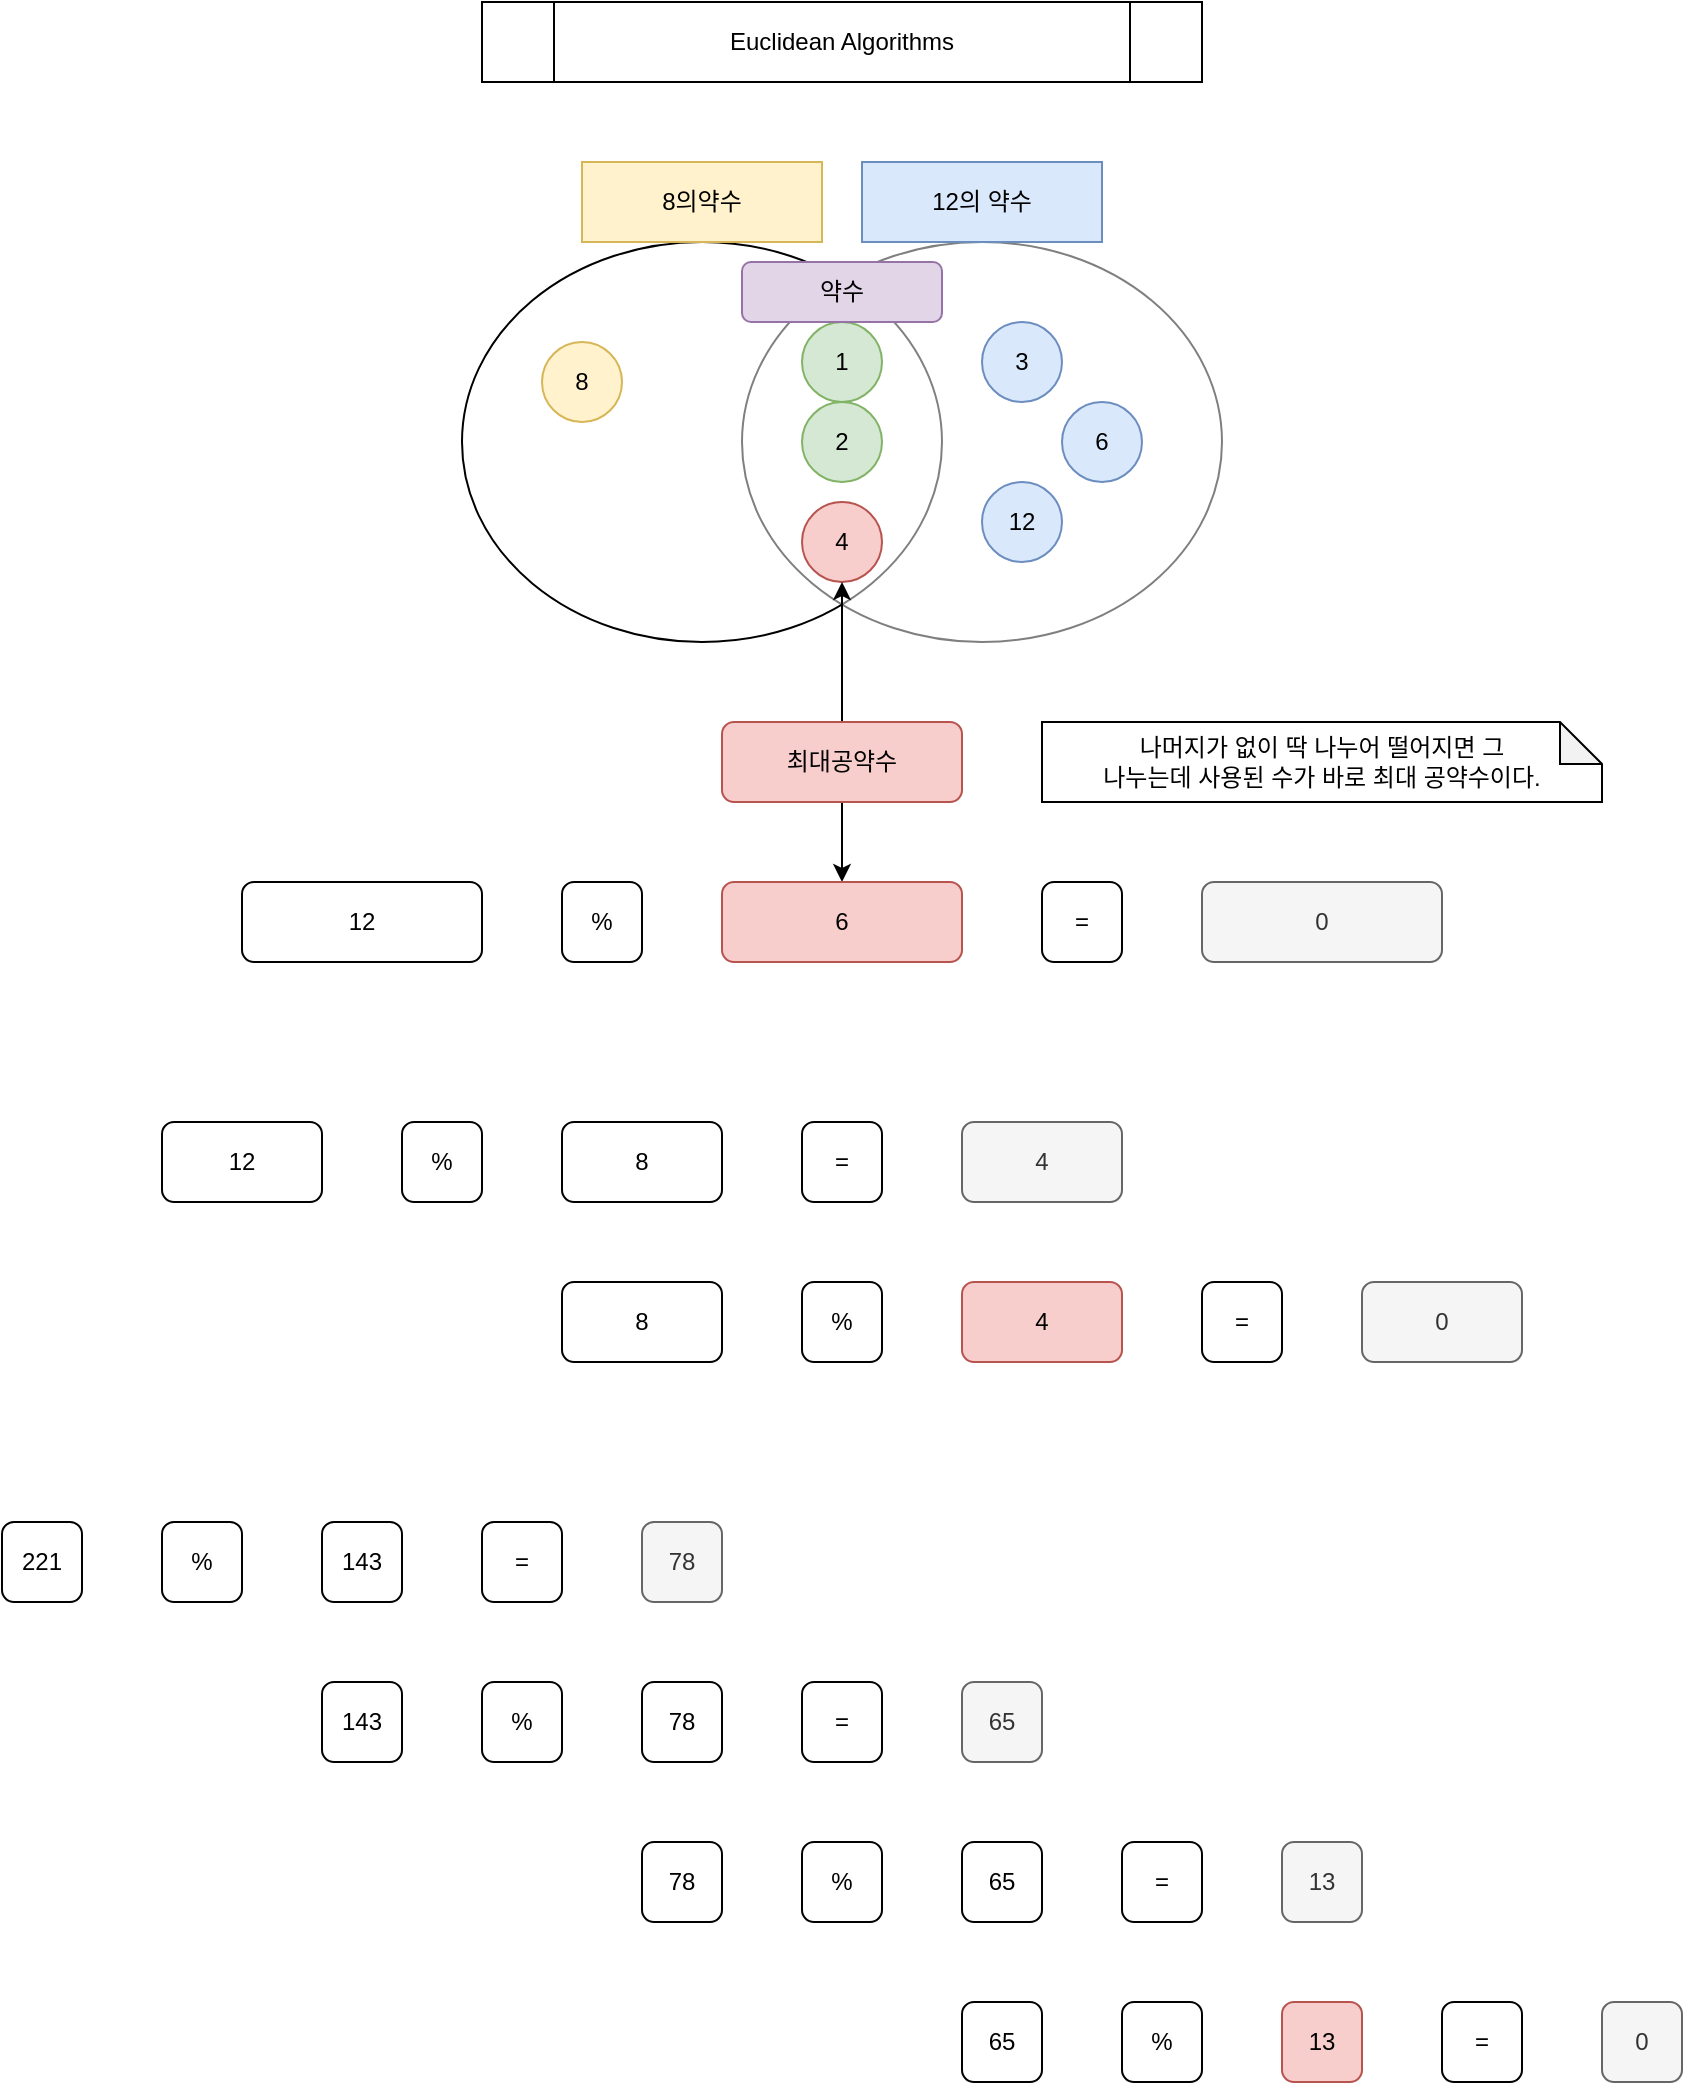 <mxfile version="19.0.3" type="device"><diagram id="KPY9EynT-W9tP_tX1SLl" name="Page-1"><mxGraphModel dx="1101" dy="815" grid="1" gridSize="10" guides="1" tooltips="1" connect="1" arrows="1" fold="1" page="1" pageScale="1" pageWidth="850" pageHeight="1100" math="0" shadow="0"><root><mxCell id="0"/><mxCell id="1" parent="0"/><mxCell id="qfDCb4FsMu51xI5gXxI_-1" value="Euclidean Algorithms" style="shape=process;whiteSpace=wrap;html=1;backgroundOutline=1;" vertex="1" parent="1"><mxGeometry x="240" y="40" width="360" height="40" as="geometry"/></mxCell><mxCell id="qfDCb4FsMu51xI5gXxI_-2" value="" style="ellipse;whiteSpace=wrap;html=1;" vertex="1" parent="1"><mxGeometry x="230" y="160" width="240" height="200" as="geometry"/></mxCell><mxCell id="qfDCb4FsMu51xI5gXxI_-4" value="" style="ellipse;whiteSpace=wrap;html=1;opacity=50;" vertex="1" parent="1"><mxGeometry x="370" y="160" width="240" height="200" as="geometry"/></mxCell><mxCell id="qfDCb4FsMu51xI5gXxI_-5" value="8의약수" style="rounded=0;whiteSpace=wrap;html=1;fillColor=#fff2cc;strokeColor=#d6b656;" vertex="1" parent="1"><mxGeometry x="290" y="120" width="120" height="40" as="geometry"/></mxCell><mxCell id="qfDCb4FsMu51xI5gXxI_-6" value="12의 약수" style="rounded=0;whiteSpace=wrap;html=1;fillColor=#dae8fc;strokeColor=#6c8ebf;" vertex="1" parent="1"><mxGeometry x="430" y="120" width="120" height="40" as="geometry"/></mxCell><mxCell id="qfDCb4FsMu51xI5gXxI_-8" value="6" style="ellipse;whiteSpace=wrap;html=1;aspect=fixed;fillColor=#dae8fc;strokeColor=#6c8ebf;" vertex="1" parent="1"><mxGeometry x="530" y="240" width="40" height="40" as="geometry"/></mxCell><mxCell id="qfDCb4FsMu51xI5gXxI_-9" value="12" style="ellipse;whiteSpace=wrap;html=1;aspect=fixed;fillColor=#dae8fc;strokeColor=#6c8ebf;" vertex="1" parent="1"><mxGeometry x="490" y="280" width="40" height="40" as="geometry"/></mxCell><mxCell id="qfDCb4FsMu51xI5gXxI_-10" value="3" style="ellipse;whiteSpace=wrap;html=1;aspect=fixed;fillColor=#dae8fc;strokeColor=#6c8ebf;" vertex="1" parent="1"><mxGeometry x="490" y="200" width="40" height="40" as="geometry"/></mxCell><mxCell id="qfDCb4FsMu51xI5gXxI_-11" value="4" style="ellipse;whiteSpace=wrap;html=1;aspect=fixed;fillColor=#f8cecc;strokeColor=#b85450;" vertex="1" parent="1"><mxGeometry x="400" y="290" width="40" height="40" as="geometry"/></mxCell><mxCell id="qfDCb4FsMu51xI5gXxI_-12" value="2" style="ellipse;whiteSpace=wrap;html=1;aspect=fixed;fillColor=#d5e8d4;strokeColor=#82b366;" vertex="1" parent="1"><mxGeometry x="400" y="240" width="40" height="40" as="geometry"/></mxCell><mxCell id="qfDCb4FsMu51xI5gXxI_-13" value="1" style="ellipse;whiteSpace=wrap;html=1;aspect=fixed;fillColor=#d5e8d4;strokeColor=#82b366;" vertex="1" parent="1"><mxGeometry x="400" y="200" width="40" height="40" as="geometry"/></mxCell><mxCell id="qfDCb4FsMu51xI5gXxI_-14" value="8" style="ellipse;whiteSpace=wrap;html=1;aspect=fixed;fillColor=#fff2cc;strokeColor=#d6b656;" vertex="1" parent="1"><mxGeometry x="270" y="210" width="40" height="40" as="geometry"/></mxCell><mxCell id="qfDCb4FsMu51xI5gXxI_-15" value="약수" style="rounded=1;whiteSpace=wrap;html=1;fillColor=#e1d5e7;strokeColor=#9673a6;" vertex="1" parent="1"><mxGeometry x="370" y="170" width="100" height="30" as="geometry"/></mxCell><mxCell id="qfDCb4FsMu51xI5gXxI_-25" value="" style="edgeStyle=orthogonalEdgeStyle;rounded=0;orthogonalLoop=1;jettySize=auto;html=1;entryX=0.5;entryY=1;entryDx=0;entryDy=0;" edge="1" parent="1" source="qfDCb4FsMu51xI5gXxI_-16" target="qfDCb4FsMu51xI5gXxI_-11"><mxGeometry relative="1" as="geometry"><mxPoint x="420" y="350" as="targetPoint"/></mxGeometry></mxCell><mxCell id="qfDCb4FsMu51xI5gXxI_-26" value="" style="edgeStyle=orthogonalEdgeStyle;rounded=0;orthogonalLoop=1;jettySize=auto;html=1;" edge="1" parent="1" source="qfDCb4FsMu51xI5gXxI_-16" target="qfDCb4FsMu51xI5gXxI_-21"><mxGeometry relative="1" as="geometry"/></mxCell><mxCell id="qfDCb4FsMu51xI5gXxI_-16" value="최대공약수" style="rounded=1;whiteSpace=wrap;html=1;fillColor=#f8cecc;strokeColor=#b85450;" vertex="1" parent="1"><mxGeometry x="360" y="400" width="120" height="40" as="geometry"/></mxCell><mxCell id="qfDCb4FsMu51xI5gXxI_-19" value="12" style="rounded=1;whiteSpace=wrap;html=1;" vertex="1" parent="1"><mxGeometry x="120" y="480" width="120" height="40" as="geometry"/></mxCell><mxCell id="qfDCb4FsMu51xI5gXxI_-21" value="6" style="rounded=1;whiteSpace=wrap;html=1;fillColor=#f8cecc;strokeColor=#b85450;" vertex="1" parent="1"><mxGeometry x="360" y="480" width="120" height="40" as="geometry"/></mxCell><mxCell id="qfDCb4FsMu51xI5gXxI_-22" value="0" style="rounded=1;whiteSpace=wrap;html=1;fillColor=#f5f5f5;fontColor=#333333;strokeColor=#666666;" vertex="1" parent="1"><mxGeometry x="600" y="480" width="120" height="40" as="geometry"/></mxCell><mxCell id="qfDCb4FsMu51xI5gXxI_-23" value="=" style="rounded=1;whiteSpace=wrap;html=1;" vertex="1" parent="1"><mxGeometry x="520" y="480" width="40" height="40" as="geometry"/></mxCell><mxCell id="qfDCb4FsMu51xI5gXxI_-24" value="%" style="rounded=1;whiteSpace=wrap;html=1;" vertex="1" parent="1"><mxGeometry x="280" y="480" width="40" height="40" as="geometry"/></mxCell><mxCell id="qfDCb4FsMu51xI5gXxI_-27" value="나머지가 없이 딱 나누어 떨어지면 그 &lt;br&gt;나누는데 사용된 수가 바로 최대 공약수이다." style="shape=note;whiteSpace=wrap;html=1;backgroundOutline=1;darkOpacity=0.05;size=21;" vertex="1" parent="1"><mxGeometry x="520" y="400" width="280" height="40" as="geometry"/></mxCell><mxCell id="qfDCb4FsMu51xI5gXxI_-28" value="12" style="rounded=1;whiteSpace=wrap;html=1;" vertex="1" parent="1"><mxGeometry x="80" y="600" width="80" height="40" as="geometry"/></mxCell><mxCell id="qfDCb4FsMu51xI5gXxI_-30" value="8" style="rounded=1;whiteSpace=wrap;html=1;" vertex="1" parent="1"><mxGeometry x="280" y="600" width="80" height="40" as="geometry"/></mxCell><mxCell id="qfDCb4FsMu51xI5gXxI_-31" value="%" style="rounded=1;whiteSpace=wrap;html=1;" vertex="1" parent="1"><mxGeometry x="200" y="600" width="40" height="40" as="geometry"/></mxCell><mxCell id="qfDCb4FsMu51xI5gXxI_-32" value="=" style="rounded=1;whiteSpace=wrap;html=1;" vertex="1" parent="1"><mxGeometry x="400" y="600" width="40" height="40" as="geometry"/></mxCell><mxCell id="qfDCb4FsMu51xI5gXxI_-33" value="4" style="rounded=1;whiteSpace=wrap;html=1;fillColor=#f5f5f5;fontColor=#333333;strokeColor=#666666;" vertex="1" parent="1"><mxGeometry x="480" y="600" width="80" height="40" as="geometry"/></mxCell><mxCell id="qfDCb4FsMu51xI5gXxI_-34" value="8" style="rounded=1;whiteSpace=wrap;html=1;" vertex="1" parent="1"><mxGeometry x="280" y="680" width="80" height="40" as="geometry"/></mxCell><mxCell id="qfDCb4FsMu51xI5gXxI_-35" value="4" style="rounded=1;whiteSpace=wrap;html=1;fillColor=#f8cecc;strokeColor=#b85450;" vertex="1" parent="1"><mxGeometry x="480" y="680" width="80" height="40" as="geometry"/></mxCell><mxCell id="qfDCb4FsMu51xI5gXxI_-36" value="%" style="rounded=1;whiteSpace=wrap;html=1;" vertex="1" parent="1"><mxGeometry x="400" y="680" width="40" height="40" as="geometry"/></mxCell><mxCell id="qfDCb4FsMu51xI5gXxI_-37" value="=" style="rounded=1;whiteSpace=wrap;html=1;" vertex="1" parent="1"><mxGeometry x="600" y="680" width="40" height="40" as="geometry"/></mxCell><mxCell id="qfDCb4FsMu51xI5gXxI_-38" value="0" style="rounded=1;whiteSpace=wrap;html=1;fillColor=#f5f5f5;fontColor=#333333;strokeColor=#666666;" vertex="1" parent="1"><mxGeometry x="680" y="680" width="80" height="40" as="geometry"/></mxCell><mxCell id="qfDCb4FsMu51xI5gXxI_-39" value="221" style="rounded=1;whiteSpace=wrap;html=1;" vertex="1" parent="1"><mxGeometry y="800" width="40" height="40" as="geometry"/></mxCell><mxCell id="qfDCb4FsMu51xI5gXxI_-40" value="143" style="rounded=1;whiteSpace=wrap;html=1;" vertex="1" parent="1"><mxGeometry x="160" y="800" width="40" height="40" as="geometry"/></mxCell><mxCell id="qfDCb4FsMu51xI5gXxI_-41" value="%" style="rounded=1;whiteSpace=wrap;html=1;" vertex="1" parent="1"><mxGeometry x="80" y="800" width="40" height="40" as="geometry"/></mxCell><mxCell id="qfDCb4FsMu51xI5gXxI_-42" value="=" style="rounded=1;whiteSpace=wrap;html=1;" vertex="1" parent="1"><mxGeometry x="240" y="800" width="40" height="40" as="geometry"/></mxCell><mxCell id="qfDCb4FsMu51xI5gXxI_-43" value="78" style="rounded=1;whiteSpace=wrap;html=1;fillColor=#f5f5f5;fontColor=#333333;strokeColor=#666666;" vertex="1" parent="1"><mxGeometry x="320" y="800" width="40" height="40" as="geometry"/></mxCell><mxCell id="qfDCb4FsMu51xI5gXxI_-55" value="143" style="rounded=1;whiteSpace=wrap;html=1;" vertex="1" parent="1"><mxGeometry x="160" y="880" width="40" height="40" as="geometry"/></mxCell><mxCell id="qfDCb4FsMu51xI5gXxI_-56" value="%" style="rounded=1;whiteSpace=wrap;html=1;" vertex="1" parent="1"><mxGeometry x="240" y="880" width="40" height="40" as="geometry"/></mxCell><mxCell id="qfDCb4FsMu51xI5gXxI_-57" value="78" style="rounded=1;whiteSpace=wrap;html=1;" vertex="1" parent="1"><mxGeometry x="320" y="880" width="40" height="40" as="geometry"/></mxCell><mxCell id="qfDCb4FsMu51xI5gXxI_-58" value="=" style="rounded=1;whiteSpace=wrap;html=1;" vertex="1" parent="1"><mxGeometry x="400" y="880" width="40" height="40" as="geometry"/></mxCell><mxCell id="qfDCb4FsMu51xI5gXxI_-59" value="65" style="rounded=1;whiteSpace=wrap;html=1;fillColor=#f5f5f5;fontColor=#333333;strokeColor=#666666;" vertex="1" parent="1"><mxGeometry x="480" y="880" width="40" height="40" as="geometry"/></mxCell><mxCell id="qfDCb4FsMu51xI5gXxI_-60" value="78" style="rounded=1;whiteSpace=wrap;html=1;" vertex="1" parent="1"><mxGeometry x="320" y="960" width="40" height="40" as="geometry"/></mxCell><mxCell id="qfDCb4FsMu51xI5gXxI_-61" value="65" style="rounded=1;whiteSpace=wrap;html=1;" vertex="1" parent="1"><mxGeometry x="480" y="960" width="40" height="40" as="geometry"/></mxCell><mxCell id="qfDCb4FsMu51xI5gXxI_-62" value="%" style="rounded=1;whiteSpace=wrap;html=1;" vertex="1" parent="1"><mxGeometry x="400" y="960" width="40" height="40" as="geometry"/></mxCell><mxCell id="qfDCb4FsMu51xI5gXxI_-63" value="=" style="rounded=1;whiteSpace=wrap;html=1;" vertex="1" parent="1"><mxGeometry x="560" y="960" width="40" height="40" as="geometry"/></mxCell><mxCell id="qfDCb4FsMu51xI5gXxI_-64" value="13" style="rounded=1;whiteSpace=wrap;html=1;fillColor=#f5f5f5;fontColor=#333333;strokeColor=#666666;" vertex="1" parent="1"><mxGeometry x="640" y="960" width="40" height="40" as="geometry"/></mxCell><mxCell id="qfDCb4FsMu51xI5gXxI_-65" value="65" style="rounded=1;whiteSpace=wrap;html=1;" vertex="1" parent="1"><mxGeometry x="480" y="1040" width="40" height="40" as="geometry"/></mxCell><mxCell id="qfDCb4FsMu51xI5gXxI_-66" value="13" style="rounded=1;whiteSpace=wrap;html=1;fillColor=#f8cecc;strokeColor=#b85450;" vertex="1" parent="1"><mxGeometry x="640" y="1040" width="40" height="40" as="geometry"/></mxCell><mxCell id="qfDCb4FsMu51xI5gXxI_-67" value="%" style="rounded=1;whiteSpace=wrap;html=1;" vertex="1" parent="1"><mxGeometry x="560" y="1040" width="40" height="40" as="geometry"/></mxCell><mxCell id="qfDCb4FsMu51xI5gXxI_-68" value="=" style="rounded=1;whiteSpace=wrap;html=1;" vertex="1" parent="1"><mxGeometry x="720" y="1040" width="40" height="40" as="geometry"/></mxCell><mxCell id="qfDCb4FsMu51xI5gXxI_-69" value="0" style="rounded=1;whiteSpace=wrap;html=1;fillColor=#f5f5f5;fontColor=#333333;strokeColor=#666666;" vertex="1" parent="1"><mxGeometry x="800" y="1040" width="40" height="40" as="geometry"/></mxCell></root></mxGraphModel></diagram></mxfile>